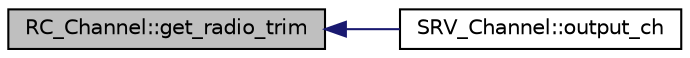 digraph "RC_Channel::get_radio_trim"
{
 // INTERACTIVE_SVG=YES
  edge [fontname="Helvetica",fontsize="10",labelfontname="Helvetica",labelfontsize="10"];
  node [fontname="Helvetica",fontsize="10",shape=record];
  rankdir="LR";
  Node1 [label="RC_Channel::get_radio_trim",height=0.2,width=0.4,color="black", fillcolor="grey75", style="filled", fontcolor="black"];
  Node1 -> Node2 [dir="back",color="midnightblue",fontsize="10",style="solid",fontname="Helvetica"];
  Node2 [label="SRV_Channel::output_ch",height=0.2,width=0.4,color="black", fillcolor="white", style="filled",URL="$classSRV__Channel.html#ac9074968b671d4de259ecd24a27fc8cd",tooltip="map a function to a servo channel and output it "];
}

